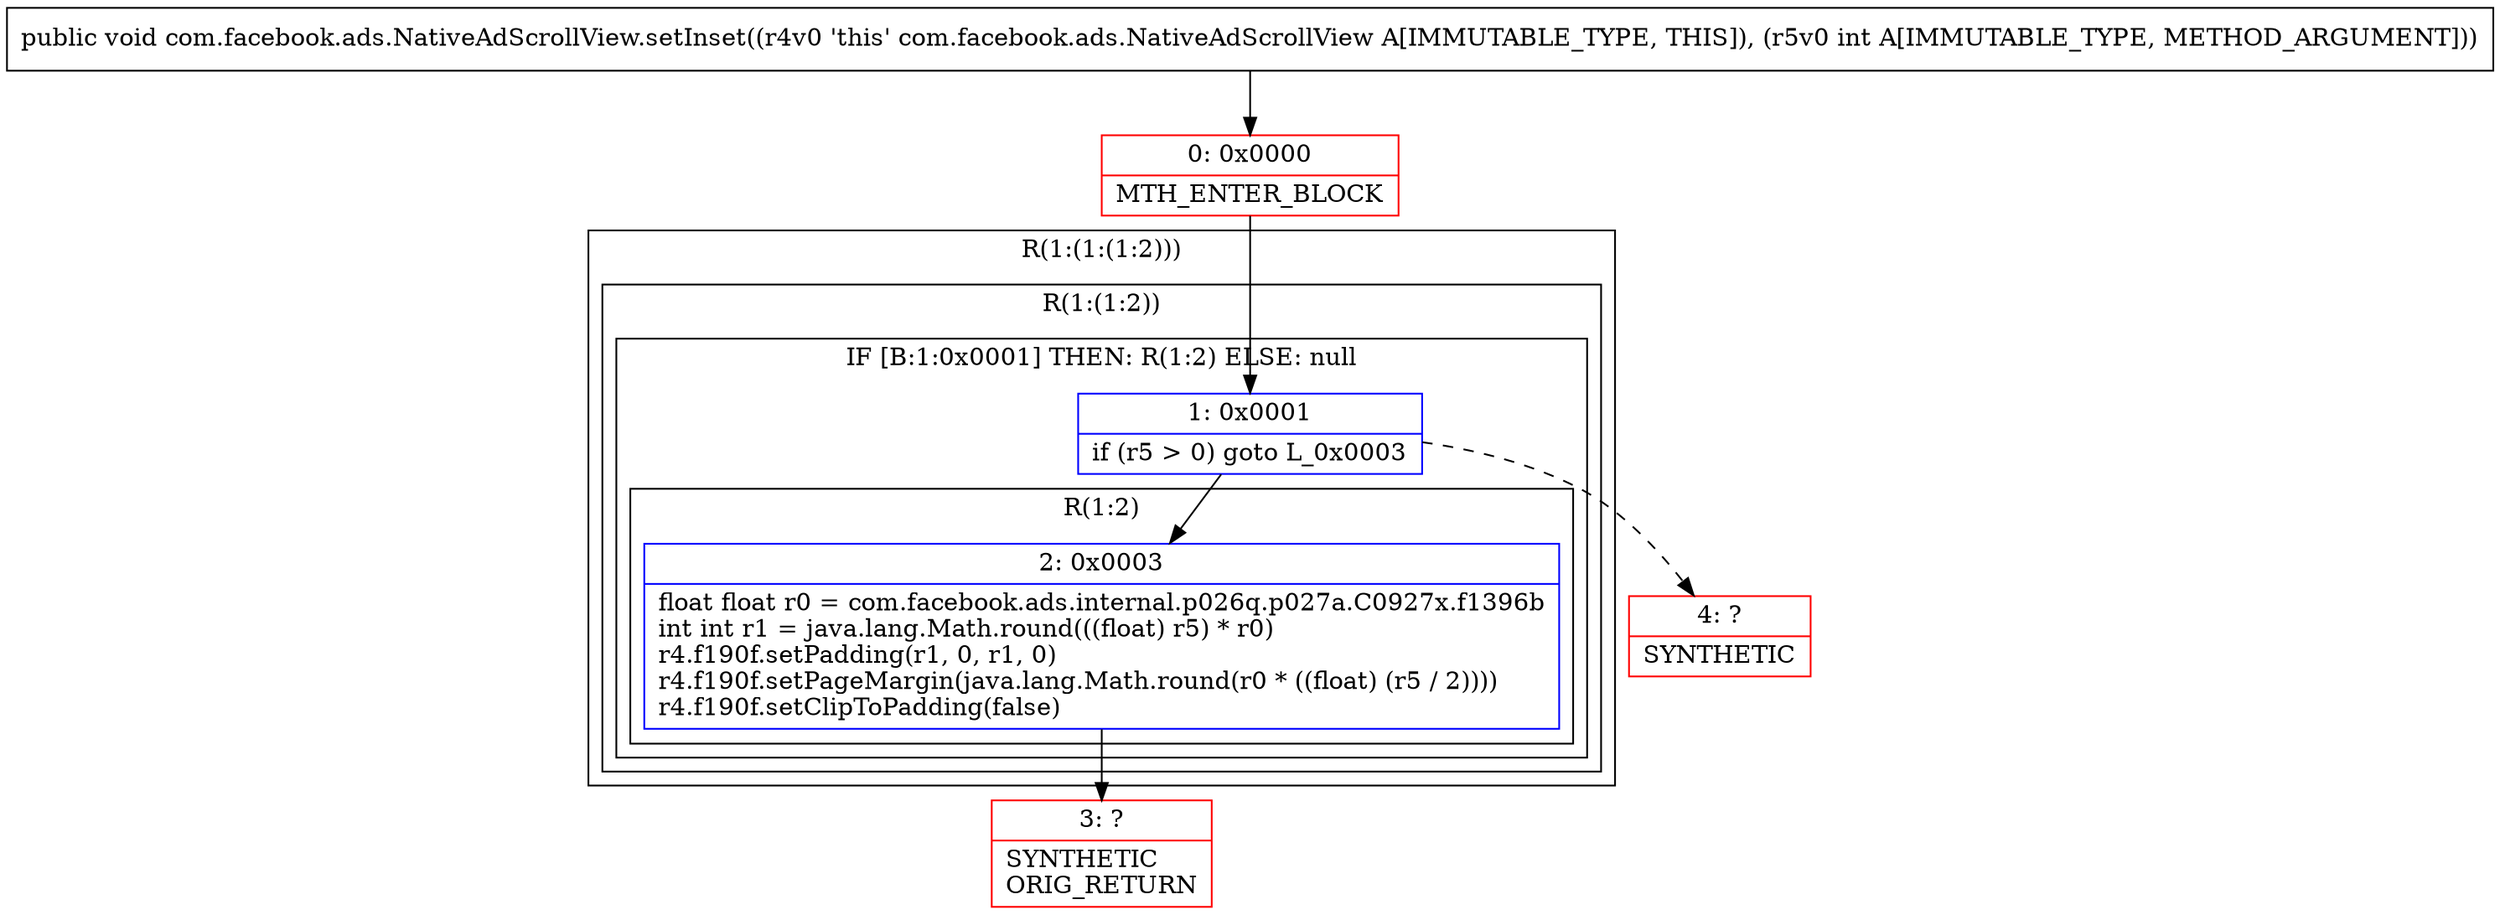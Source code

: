 digraph "CFG forcom.facebook.ads.NativeAdScrollView.setInset(I)V" {
subgraph cluster_Region_1154653901 {
label = "R(1:(1:(1:2)))";
node [shape=record,color=blue];
subgraph cluster_Region_967069988 {
label = "R(1:(1:2))";
node [shape=record,color=blue];
subgraph cluster_IfRegion_1471195521 {
label = "IF [B:1:0x0001] THEN: R(1:2) ELSE: null";
node [shape=record,color=blue];
Node_1 [shape=record,label="{1\:\ 0x0001|if (r5 \> 0) goto L_0x0003\l}"];
subgraph cluster_Region_1848313943 {
label = "R(1:2)";
node [shape=record,color=blue];
Node_2 [shape=record,label="{2\:\ 0x0003|float float r0 = com.facebook.ads.internal.p026q.p027a.C0927x.f1396b\lint int r1 = java.lang.Math.round(((float) r5) * r0)\lr4.f190f.setPadding(r1, 0, r1, 0)\lr4.f190f.setPageMargin(java.lang.Math.round(r0 * ((float) (r5 \/ 2))))\lr4.f190f.setClipToPadding(false)\l}"];
}
}
}
}
Node_0 [shape=record,color=red,label="{0\:\ 0x0000|MTH_ENTER_BLOCK\l}"];
Node_3 [shape=record,color=red,label="{3\:\ ?|SYNTHETIC\lORIG_RETURN\l}"];
Node_4 [shape=record,color=red,label="{4\:\ ?|SYNTHETIC\l}"];
MethodNode[shape=record,label="{public void com.facebook.ads.NativeAdScrollView.setInset((r4v0 'this' com.facebook.ads.NativeAdScrollView A[IMMUTABLE_TYPE, THIS]), (r5v0 int A[IMMUTABLE_TYPE, METHOD_ARGUMENT])) }"];
MethodNode -> Node_0;
Node_1 -> Node_2;
Node_1 -> Node_4[style=dashed];
Node_2 -> Node_3;
Node_0 -> Node_1;
}

